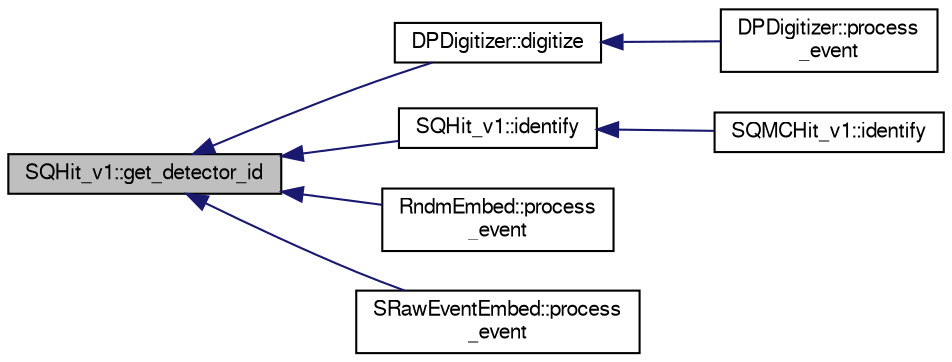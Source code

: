 digraph "SQHit_v1::get_detector_id"
{
  bgcolor="transparent";
  edge [fontname="FreeSans",fontsize="10",labelfontname="FreeSans",labelfontsize="10"];
  node [fontname="FreeSans",fontsize="10",shape=record];
  rankdir="LR";
  Node1 [label="SQHit_v1::get_detector_id",height=0.2,width=0.4,color="black", fillcolor="grey75", style="filled" fontcolor="black"];
  Node1 -> Node2 [dir="back",color="midnightblue",fontsize="10",style="solid",fontname="FreeSans"];
  Node2 [label="DPDigitizer::digitize",height=0.2,width=0.4,color="black",URL="$d6/d98/classDPDigitizer.html#a9bf0122395ac7fcf5c832e78e52f4880",tooltip="main external call, fill the digi hit vector "];
  Node2 -> Node3 [dir="back",color="midnightblue",fontsize="10",style="solid",fontname="FreeSans"];
  Node3 [label="DPDigitizer::process\l_event",height=0.2,width=0.4,color="black",URL="$d6/d98/classDPDigitizer.html#a2d585e16710f9dc114334772f104869f",tooltip="event processing "];
  Node1 -> Node4 [dir="back",color="midnightblue",fontsize="10",style="solid",fontname="FreeSans"];
  Node4 [label="SQHit_v1::identify",height=0.2,width=0.4,color="black",URL="$d3/d2e/classSQHit__v1.html#a22b68ce415d3e14415149dc7552a01f4"];
  Node4 -> Node5 [dir="back",color="midnightblue",fontsize="10",style="solid",fontname="FreeSans"];
  Node5 [label="SQMCHit_v1::identify",height=0.2,width=0.4,color="black",URL="$d1/d5f/classSQMCHit__v1.html#a577091729db8c25200fe24a502dd311d"];
  Node1 -> Node6 [dir="back",color="midnightblue",fontsize="10",style="solid",fontname="FreeSans"];
  Node6 [label="RndmEmbed::process\l_event",height=0.2,width=0.4,color="black",URL="$d9/d0c/classRndmEmbed.html#aab52cc2c180db26dd572a3556c8d6d9e"];
  Node1 -> Node7 [dir="back",color="midnightblue",fontsize="10",style="solid",fontname="FreeSans"];
  Node7 [label="SRawEventEmbed::process\l_event",height=0.2,width=0.4,color="black",URL="$d4/d36/classSRawEventEmbed.html#a0041b344c23d0d679125dbb74aa1652b"];
}
